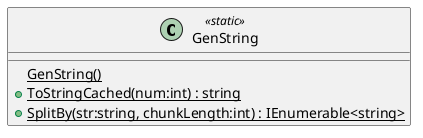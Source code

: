 @startuml
class GenString <<static>> {
    {static} GenString()
    + {static} ToStringCached(num:int) : string
    + {static} SplitBy(str:string, chunkLength:int) : IEnumerable<string>
}
@enduml
